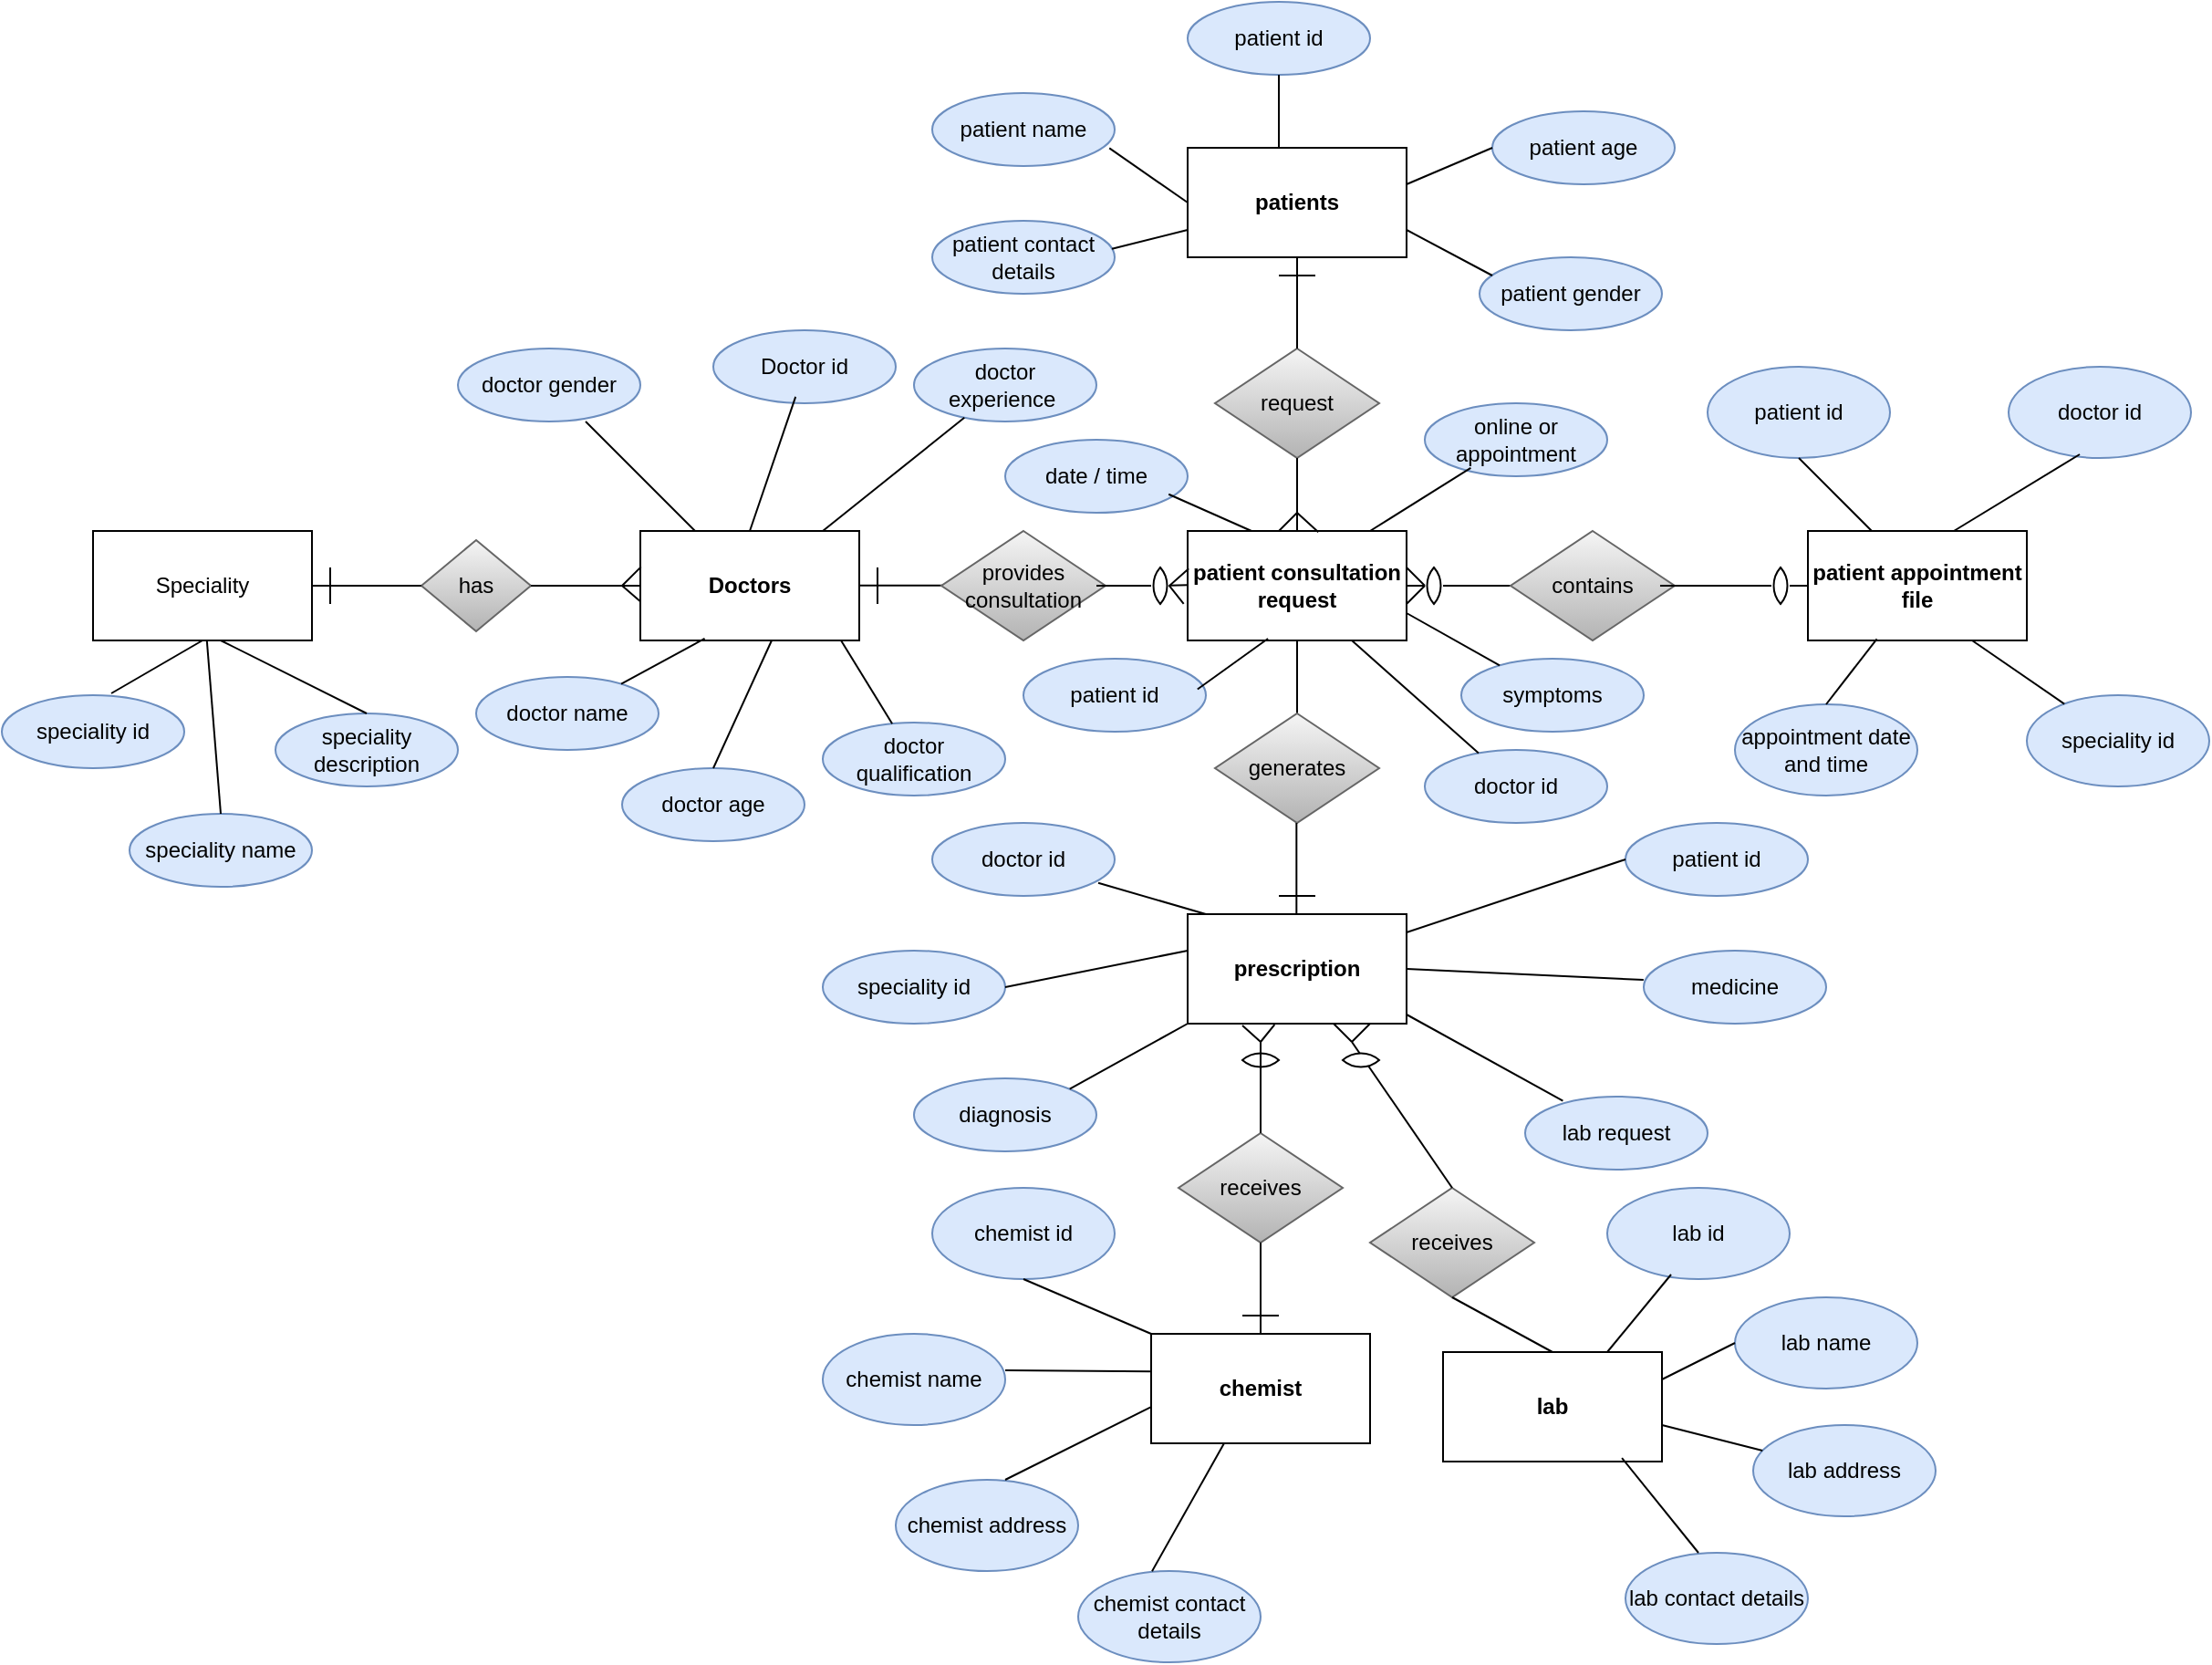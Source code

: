 <mxfile scale="1" border="0" version="24.8.4">
  <diagram name="Página-1" id="uTjMQZGPN1gnAwi3MnC8">
    <mxGraphModel dx="1434" dy="1949" grid="1" gridSize="10" guides="1" tooltips="1" connect="1" arrows="1" fold="1" page="1" pageScale="1" pageWidth="827" pageHeight="1169" math="0" shadow="0">
      <root>
        <mxCell id="0" />
        <mxCell id="1" parent="0" />
        <mxCell id="P0tgYpSTnA-qLYTUfCQu-1" value="Speciality" style="rounded=0;whiteSpace=wrap;html=1;" parent="1" vertex="1">
          <mxGeometry x="60" y="210" width="120" height="60" as="geometry" />
        </mxCell>
        <mxCell id="P0tgYpSTnA-qLYTUfCQu-3" value="speciality id" style="ellipse;whiteSpace=wrap;html=1;align=center;fillColor=#dae8fc;strokeColor=#6c8ebf;" parent="1" vertex="1">
          <mxGeometry x="10" y="300" width="100" height="40" as="geometry" />
        </mxCell>
        <mxCell id="P0tgYpSTnA-qLYTUfCQu-4" value="speciality description" style="ellipse;whiteSpace=wrap;html=1;align=center;fillColor=#dae8fc;strokeColor=#6c8ebf;" parent="1" vertex="1">
          <mxGeometry x="160" y="310" width="100" height="40" as="geometry" />
        </mxCell>
        <mxCell id="P0tgYpSTnA-qLYTUfCQu-5" value="" style="endArrow=none;html=1;rounded=0;entryX=0.5;entryY=0;entryDx=0;entryDy=0;" parent="1" target="P0tgYpSTnA-qLYTUfCQu-4" edge="1">
          <mxGeometry relative="1" as="geometry">
            <mxPoint x="130" y="270" as="sourcePoint" />
            <mxPoint x="290" y="270" as="targetPoint" />
          </mxGeometry>
        </mxCell>
        <mxCell id="P0tgYpSTnA-qLYTUfCQu-6" value="" style="endArrow=none;html=1;rounded=0;entryX=0.5;entryY=1;entryDx=0;entryDy=0;" parent="1" target="P0tgYpSTnA-qLYTUfCQu-1" edge="1">
          <mxGeometry relative="1" as="geometry">
            <mxPoint x="70" y="299" as="sourcePoint" />
            <mxPoint x="230" y="299" as="targetPoint" />
          </mxGeometry>
        </mxCell>
        <mxCell id="P0tgYpSTnA-qLYTUfCQu-7" value="has" style="shape=rhombus;html=1;dashed=0;whiteSpace=wrap;perimeter=rhombusPerimeter;fillColor=#f5f5f5;strokeColor=#666666;gradientColor=#b3b3b3;" parent="1" vertex="1">
          <mxGeometry x="240" y="215" width="60" height="50" as="geometry" />
        </mxCell>
        <mxCell id="P0tgYpSTnA-qLYTUfCQu-9" value="" style="endArrow=none;html=1;rounded=0;" parent="1" target="P0tgYpSTnA-qLYTUfCQu-7" edge="1">
          <mxGeometry width="50" height="50" relative="1" as="geometry">
            <mxPoint x="180" y="240" as="sourcePoint" />
            <mxPoint x="230" y="190" as="targetPoint" />
          </mxGeometry>
        </mxCell>
        <mxCell id="P0tgYpSTnA-qLYTUfCQu-10" value="" style="endArrow=none;html=1;rounded=0;" parent="1" edge="1">
          <mxGeometry width="50" height="50" relative="1" as="geometry">
            <mxPoint x="190" y="250" as="sourcePoint" />
            <mxPoint x="190" y="230" as="targetPoint" />
            <Array as="points">
              <mxPoint x="190" y="240" />
            </Array>
          </mxGeometry>
        </mxCell>
        <mxCell id="P0tgYpSTnA-qLYTUfCQu-11" value="&lt;font style=&quot;vertical-align: inherit;&quot;&gt;&lt;font style=&quot;vertical-align: inherit;&quot;&gt;&lt;font style=&quot;vertical-align: inherit;&quot;&gt;&lt;font style=&quot;vertical-align: inherit;&quot;&gt;&lt;b&gt;Doctors&lt;/b&gt;&lt;/font&gt;&lt;/font&gt;&lt;/font&gt;&lt;/font&gt;" style="rounded=0;whiteSpace=wrap;html=1;" parent="1" vertex="1">
          <mxGeometry x="360" y="210" width="120" height="60" as="geometry" />
        </mxCell>
        <mxCell id="P0tgYpSTnA-qLYTUfCQu-12" value="" style="endArrow=none;html=1;rounded=0;" parent="1" edge="1">
          <mxGeometry width="50" height="50" relative="1" as="geometry">
            <mxPoint x="300" y="240" as="sourcePoint" />
            <mxPoint x="360" y="240" as="targetPoint" />
          </mxGeometry>
        </mxCell>
        <mxCell id="P0tgYpSTnA-qLYTUfCQu-13" value="" style="endArrow=none;html=1;rounded=0;entryX=0.003;entryY=0.328;entryDx=0;entryDy=0;entryPerimeter=0;exitX=0;exitY=0.644;exitDx=0;exitDy=0;exitPerimeter=0;" parent="1" source="P0tgYpSTnA-qLYTUfCQu-11" target="P0tgYpSTnA-qLYTUfCQu-11" edge="1">
          <mxGeometry width="50" height="50" relative="1" as="geometry">
            <mxPoint x="357" y="250" as="sourcePoint" />
            <mxPoint x="200" y="240" as="targetPoint" />
            <Array as="points">
              <mxPoint x="350" y="240" />
            </Array>
          </mxGeometry>
        </mxCell>
        <mxCell id="P0tgYpSTnA-qLYTUfCQu-14" value="&lt;font style=&quot;vertical-align: inherit;&quot;&gt;&lt;font style=&quot;vertical-align: inherit;&quot;&gt;&lt;font style=&quot;vertical-align: inherit;&quot;&gt;&lt;font style=&quot;vertical-align: inherit;&quot;&gt;doctor name&lt;/font&gt;&lt;/font&gt;&lt;/font&gt;&lt;/font&gt;" style="ellipse;whiteSpace=wrap;html=1;align=center;fillColor=#dae8fc;strokeColor=#6c8ebf;" parent="1" vertex="1">
          <mxGeometry x="270" y="290" width="100" height="40" as="geometry" />
        </mxCell>
        <mxCell id="P0tgYpSTnA-qLYTUfCQu-15" value="&lt;font style=&quot;vertical-align: inherit;&quot;&gt;&lt;font style=&quot;vertical-align: inherit;&quot;&gt;&lt;font style=&quot;vertical-align: inherit;&quot;&gt;&lt;font style=&quot;vertical-align: inherit;&quot;&gt;doctor age&lt;/font&gt;&lt;/font&gt;&lt;/font&gt;&lt;/font&gt;" style="ellipse;whiteSpace=wrap;html=1;align=center;fillColor=#dae8fc;strokeColor=#6c8ebf;" parent="1" vertex="1">
          <mxGeometry x="350" y="340" width="100" height="40" as="geometry" />
        </mxCell>
        <mxCell id="P0tgYpSTnA-qLYTUfCQu-16" value="&lt;font style=&quot;vertical-align: inherit;&quot;&gt;&lt;font style=&quot;vertical-align: inherit;&quot;&gt;&lt;font style=&quot;vertical-align: inherit;&quot;&gt;&lt;font style=&quot;vertical-align: inherit;&quot;&gt;doctor qualification&lt;/font&gt;&lt;/font&gt;&lt;/font&gt;&lt;/font&gt;" style="ellipse;whiteSpace=wrap;html=1;align=center;fillColor=#dae8fc;strokeColor=#6c8ebf;" parent="1" vertex="1">
          <mxGeometry x="460" y="315" width="100" height="40" as="geometry" />
        </mxCell>
        <mxCell id="P0tgYpSTnA-qLYTUfCQu-17" value="" style="endArrow=none;html=1;rounded=0;" parent="1" edge="1">
          <mxGeometry width="50" height="50" relative="1" as="geometry">
            <mxPoint x="480" y="239.83" as="sourcePoint" />
            <mxPoint x="540" y="239.83" as="targetPoint" />
          </mxGeometry>
        </mxCell>
        <mxCell id="P0tgYpSTnA-qLYTUfCQu-19" value="" style="endArrow=none;html=1;rounded=0;" parent="1" edge="1">
          <mxGeometry width="50" height="50" relative="1" as="geometry">
            <mxPoint x="490" y="250" as="sourcePoint" />
            <mxPoint x="490" y="230" as="targetPoint" />
            <Array as="points">
              <mxPoint x="490" y="240" />
            </Array>
          </mxGeometry>
        </mxCell>
        <mxCell id="P0tgYpSTnA-qLYTUfCQu-20" value="provides consultation" style="shape=rhombus;html=1;dashed=0;whiteSpace=wrap;perimeter=rhombusPerimeter;fillColor=#f5f5f5;strokeColor=#666666;gradientColor=#b3b3b3;" parent="1" vertex="1">
          <mxGeometry x="525" y="210" width="90" height="60" as="geometry" />
        </mxCell>
        <mxCell id="P0tgYpSTnA-qLYTUfCQu-21" value="" style="endArrow=none;html=1;rounded=0;entryX=0.294;entryY=0.983;entryDx=0;entryDy=0;entryPerimeter=0;" parent="1" source="P0tgYpSTnA-qLYTUfCQu-14" target="P0tgYpSTnA-qLYTUfCQu-11" edge="1">
          <mxGeometry width="50" height="50" relative="1" as="geometry">
            <mxPoint x="364" y="300" as="sourcePoint" />
            <mxPoint x="414" y="250" as="targetPoint" />
          </mxGeometry>
        </mxCell>
        <mxCell id="P0tgYpSTnA-qLYTUfCQu-22" value="" style="endArrow=none;html=1;rounded=0;entryX=0.294;entryY=0.983;entryDx=0;entryDy=0;entryPerimeter=0;" parent="1" edge="1">
          <mxGeometry width="50" height="50" relative="1" as="geometry">
            <mxPoint x="400" y="340" as="sourcePoint" />
            <mxPoint x="432" y="270" as="targetPoint" />
          </mxGeometry>
        </mxCell>
        <mxCell id="P0tgYpSTnA-qLYTUfCQu-23" value="" style="endArrow=none;html=1;rounded=0;entryX=0.294;entryY=0.983;entryDx=0;entryDy=0;entryPerimeter=0;" parent="1" source="P0tgYpSTnA-qLYTUfCQu-16" edge="1">
          <mxGeometry width="50" height="50" relative="1" as="geometry">
            <mxPoint x="470" y="298" as="sourcePoint" />
            <mxPoint x="470" y="270" as="targetPoint" />
          </mxGeometry>
        </mxCell>
        <mxCell id="P0tgYpSTnA-qLYTUfCQu-24" value="&lt;font style=&quot;vertical-align: inherit;&quot;&gt;&lt;font style=&quot;vertical-align: inherit;&quot;&gt;&lt;font style=&quot;vertical-align: inherit;&quot;&gt;&lt;font style=&quot;vertical-align: inherit;&quot;&gt;doctor gender&lt;/font&gt;&lt;/font&gt;&lt;/font&gt;&lt;/font&gt;" style="ellipse;whiteSpace=wrap;html=1;align=center;fillColor=#dae8fc;strokeColor=#6c8ebf;" parent="1" vertex="1">
          <mxGeometry x="260" y="110" width="100" height="40" as="geometry" />
        </mxCell>
        <mxCell id="P0tgYpSTnA-qLYTUfCQu-25" value="&lt;font style=&quot;vertical-align: inherit;&quot;&gt;&lt;font style=&quot;vertical-align: inherit;&quot;&gt;&lt;font style=&quot;vertical-align: inherit;&quot;&gt;&lt;font style=&quot;vertical-align: inherit;&quot;&gt;Doctor id&lt;/font&gt;&lt;/font&gt;&lt;/font&gt;&lt;/font&gt;" style="ellipse;whiteSpace=wrap;html=1;align=center;fillColor=#dae8fc;strokeColor=#6c8ebf;" parent="1" vertex="1">
          <mxGeometry x="400" y="100" width="100" height="40" as="geometry" />
        </mxCell>
        <mxCell id="P0tgYpSTnA-qLYTUfCQu-26" value="&lt;font style=&quot;vertical-align: inherit;&quot;&gt;&lt;font style=&quot;vertical-align: inherit;&quot;&gt;&lt;font style=&quot;vertical-align: inherit;&quot;&gt;&lt;font style=&quot;vertical-align: inherit;&quot;&gt;doctor experience&amp;nbsp;&lt;/font&gt;&lt;/font&gt;&lt;/font&gt;&lt;/font&gt;" style="ellipse;whiteSpace=wrap;html=1;align=center;fillColor=#dae8fc;strokeColor=#6c8ebf;" parent="1" vertex="1">
          <mxGeometry x="510" y="110" width="100" height="40" as="geometry" />
        </mxCell>
        <mxCell id="P0tgYpSTnA-qLYTUfCQu-27" value="" style="endArrow=none;html=1;rounded=0;entryX=0.7;entryY=1;entryDx=0;entryDy=0;entryPerimeter=0;" parent="1" target="P0tgYpSTnA-qLYTUfCQu-24" edge="1">
          <mxGeometry width="50" height="50" relative="1" as="geometry">
            <mxPoint x="390" y="210" as="sourcePoint" />
            <mxPoint x="440" y="160" as="targetPoint" />
          </mxGeometry>
        </mxCell>
        <mxCell id="P0tgYpSTnA-qLYTUfCQu-28" value="" style="endArrow=none;html=1;rounded=0;exitX=0.5;exitY=0;exitDx=0;exitDy=0;entryX=0.451;entryY=0.911;entryDx=0;entryDy=0;entryPerimeter=0;" parent="1" source="P0tgYpSTnA-qLYTUfCQu-11" target="P0tgYpSTnA-qLYTUfCQu-25" edge="1">
          <mxGeometry width="50" height="50" relative="1" as="geometry">
            <mxPoint x="390" y="210" as="sourcePoint" />
            <mxPoint x="440" y="160" as="targetPoint" />
          </mxGeometry>
        </mxCell>
        <mxCell id="P0tgYpSTnA-qLYTUfCQu-30" value="" style="endArrow=none;html=1;rounded=0;" parent="1" target="P0tgYpSTnA-qLYTUfCQu-26" edge="1">
          <mxGeometry width="50" height="50" relative="1" as="geometry">
            <mxPoint x="460" y="210" as="sourcePoint" />
            <mxPoint x="510" y="160" as="targetPoint" />
          </mxGeometry>
        </mxCell>
        <mxCell id="P0tgYpSTnA-qLYTUfCQu-31" value="&lt;b&gt;patient consultation request&lt;/b&gt;" style="rounded=0;whiteSpace=wrap;html=1;" parent="1" vertex="1">
          <mxGeometry x="660" y="210" width="120" height="60" as="geometry" />
        </mxCell>
        <mxCell id="P0tgYpSTnA-qLYTUfCQu-32" value="" style="endArrow=none;html=1;rounded=0;" parent="1" source="P0tgYpSTnA-qLYTUfCQu-36" edge="1">
          <mxGeometry width="50" height="50" relative="1" as="geometry">
            <mxPoint x="600" y="239.66" as="sourcePoint" />
            <mxPoint x="660" y="239.66" as="targetPoint" />
          </mxGeometry>
        </mxCell>
        <mxCell id="P0tgYpSTnA-qLYTUfCQu-33" value="" style="endArrow=none;html=1;rounded=0;entryX=0.005;entryY=0.343;entryDx=0;entryDy=0;entryPerimeter=0;exitX=-0.018;exitY=0.665;exitDx=0;exitDy=0;exitPerimeter=0;" parent="1" source="P0tgYpSTnA-qLYTUfCQu-31" target="P0tgYpSTnA-qLYTUfCQu-31" edge="1">
          <mxGeometry width="50" height="50" relative="1" as="geometry">
            <mxPoint x="650" y="250" as="sourcePoint" />
            <mxPoint x="650" y="230" as="targetPoint" />
            <Array as="points">
              <mxPoint x="650" y="240" />
            </Array>
          </mxGeometry>
        </mxCell>
        <mxCell id="P0tgYpSTnA-qLYTUfCQu-37" value="" style="endArrow=none;html=1;rounded=0;" parent="1" target="P0tgYpSTnA-qLYTUfCQu-36" edge="1">
          <mxGeometry width="50" height="50" relative="1" as="geometry">
            <mxPoint x="610" y="240" as="sourcePoint" />
            <mxPoint x="660" y="239.66" as="targetPoint" />
          </mxGeometry>
        </mxCell>
        <mxCell id="P0tgYpSTnA-qLYTUfCQu-36" value="" style="whiteSpace=wrap;html=1;shape=mxgraph.basic.pointed_oval" parent="1" vertex="1">
          <mxGeometry x="640" y="230" width="10" height="20" as="geometry" />
        </mxCell>
        <mxCell id="P0tgYpSTnA-qLYTUfCQu-38" value="&lt;font style=&quot;vertical-align: inherit;&quot;&gt;&lt;font style=&quot;vertical-align: inherit;&quot;&gt;&lt;font style=&quot;vertical-align: inherit;&quot;&gt;&lt;font style=&quot;vertical-align: inherit;&quot;&gt;patient id&lt;/font&gt;&lt;/font&gt;&lt;/font&gt;&lt;/font&gt;" style="ellipse;whiteSpace=wrap;html=1;align=center;fillColor=#dae8fc;strokeColor=#6c8ebf;" parent="1" vertex="1">
          <mxGeometry x="570" y="280" width="100" height="40" as="geometry" />
        </mxCell>
        <mxCell id="P0tgYpSTnA-qLYTUfCQu-39" value="&lt;font style=&quot;vertical-align: inherit;&quot;&gt;&lt;font style=&quot;vertical-align: inherit;&quot;&gt;&lt;font style=&quot;vertical-align: inherit;&quot;&gt;&lt;font style=&quot;vertical-align: inherit;&quot;&gt;doctor id&lt;/font&gt;&lt;/font&gt;&lt;/font&gt;&lt;/font&gt;" style="ellipse;whiteSpace=wrap;html=1;align=center;fillColor=#dae8fc;strokeColor=#6c8ebf;" parent="1" vertex="1">
          <mxGeometry x="790" y="330" width="100" height="40" as="geometry" />
        </mxCell>
        <mxCell id="P0tgYpSTnA-qLYTUfCQu-40" value="&lt;font style=&quot;vertical-align: inherit;&quot;&gt;&lt;font style=&quot;vertical-align: inherit;&quot;&gt;&lt;font style=&quot;vertical-align: inherit;&quot;&gt;&lt;font style=&quot;vertical-align: inherit;&quot;&gt;symptoms&lt;/font&gt;&lt;/font&gt;&lt;/font&gt;&lt;/font&gt;" style="ellipse;whiteSpace=wrap;html=1;align=center;fillColor=#dae8fc;strokeColor=#6c8ebf;" parent="1" vertex="1">
          <mxGeometry x="810" y="280" width="100" height="40" as="geometry" />
        </mxCell>
        <mxCell id="P0tgYpSTnA-qLYTUfCQu-42" value="" style="endArrow=none;html=1;rounded=0;entryX=0.367;entryY=0.983;entryDx=0;entryDy=0;entryPerimeter=0;exitX=0.954;exitY=0.419;exitDx=0;exitDy=0;exitPerimeter=0;" parent="1" source="P0tgYpSTnA-qLYTUfCQu-38" target="P0tgYpSTnA-qLYTUfCQu-31" edge="1">
          <mxGeometry width="50" height="50" relative="1" as="geometry">
            <mxPoint x="680" y="300" as="sourcePoint" />
            <mxPoint x="730" y="250" as="targetPoint" />
          </mxGeometry>
        </mxCell>
        <mxCell id="P0tgYpSTnA-qLYTUfCQu-43" value="" style="endArrow=none;html=1;rounded=0;" parent="1" source="P0tgYpSTnA-qLYTUfCQu-39" edge="1">
          <mxGeometry width="50" height="50" relative="1" as="geometry">
            <mxPoint x="700" y="320" as="sourcePoint" />
            <mxPoint x="750" y="270" as="targetPoint" />
          </mxGeometry>
        </mxCell>
        <mxCell id="P0tgYpSTnA-qLYTUfCQu-45" value="" style="endArrow=none;html=1;rounded=0;exitX=1;exitY=0.75;exitDx=0;exitDy=0;" parent="1" source="P0tgYpSTnA-qLYTUfCQu-31" target="P0tgYpSTnA-qLYTUfCQu-40" edge="1">
          <mxGeometry width="50" height="50" relative="1" as="geometry">
            <mxPoint x="780" y="260" as="sourcePoint" />
            <mxPoint x="830" y="210" as="targetPoint" />
          </mxGeometry>
        </mxCell>
        <mxCell id="P0tgYpSTnA-qLYTUfCQu-46" value="" style="endArrow=none;html=1;rounded=0;" parent="1" source="P0tgYpSTnA-qLYTUfCQu-49" edge="1">
          <mxGeometry width="50" height="50" relative="1" as="geometry">
            <mxPoint x="780" y="240" as="sourcePoint" />
            <mxPoint x="860" y="240" as="targetPoint" />
          </mxGeometry>
        </mxCell>
        <mxCell id="P0tgYpSTnA-qLYTUfCQu-47" value="" style="endArrow=none;html=1;rounded=0;" parent="1" edge="1">
          <mxGeometry width="50" height="50" relative="1" as="geometry">
            <mxPoint x="780" y="250" as="sourcePoint" />
            <mxPoint x="790" y="240" as="targetPoint" />
          </mxGeometry>
        </mxCell>
        <mxCell id="P0tgYpSTnA-qLYTUfCQu-48" value="" style="endArrow=none;html=1;rounded=0;" parent="1" edge="1">
          <mxGeometry width="50" height="50" relative="1" as="geometry">
            <mxPoint x="780" y="230" as="sourcePoint" />
            <mxPoint x="790" y="240" as="targetPoint" />
          </mxGeometry>
        </mxCell>
        <mxCell id="P0tgYpSTnA-qLYTUfCQu-50" value="" style="endArrow=none;html=1;rounded=0;" parent="1" target="P0tgYpSTnA-qLYTUfCQu-49" edge="1">
          <mxGeometry width="50" height="50" relative="1" as="geometry">
            <mxPoint x="780" y="240" as="sourcePoint" />
            <mxPoint x="860" y="240" as="targetPoint" />
          </mxGeometry>
        </mxCell>
        <mxCell id="P0tgYpSTnA-qLYTUfCQu-49" value="" style="whiteSpace=wrap;html=1;shape=mxgraph.basic.pointed_oval" parent="1" vertex="1">
          <mxGeometry x="790" y="230" width="10" height="20" as="geometry" />
        </mxCell>
        <mxCell id="P0tgYpSTnA-qLYTUfCQu-52" value="contains" style="shape=rhombus;html=1;dashed=0;whiteSpace=wrap;perimeter=rhombusPerimeter;fillColor=#f5f5f5;strokeColor=#666666;gradientColor=#b3b3b3;" parent="1" vertex="1">
          <mxGeometry x="837" y="210" width="90" height="60" as="geometry" />
        </mxCell>
        <mxCell id="P0tgYpSTnA-qLYTUfCQu-53" value="date / time" style="ellipse;whiteSpace=wrap;html=1;align=center;fillColor=#dae8fc;strokeColor=#6c8ebf;" parent="1" vertex="1">
          <mxGeometry x="560" y="160" width="100" height="40" as="geometry" />
        </mxCell>
        <mxCell id="P0tgYpSTnA-qLYTUfCQu-54" value="online or appointment" style="ellipse;whiteSpace=wrap;html=1;align=center;fillColor=#dae8fc;strokeColor=#6c8ebf;" parent="1" vertex="1">
          <mxGeometry x="790" y="140" width="100" height="40" as="geometry" />
        </mxCell>
        <mxCell id="P0tgYpSTnA-qLYTUfCQu-55" value="request" style="shape=rhombus;html=1;dashed=0;whiteSpace=wrap;perimeter=rhombusPerimeter;fillColor=#f5f5f5;strokeColor=#666666;gradientColor=#b3b3b3;" parent="1" vertex="1">
          <mxGeometry x="675" y="110" width="90" height="60" as="geometry" />
        </mxCell>
        <mxCell id="P0tgYpSTnA-qLYTUfCQu-56" value="" style="endArrow=none;html=1;rounded=0;" parent="1" target="P0tgYpSTnA-qLYTUfCQu-55" edge="1">
          <mxGeometry width="50" height="50" relative="1" as="geometry">
            <mxPoint x="720" y="210" as="sourcePoint" />
            <mxPoint x="770" y="160" as="targetPoint" />
          </mxGeometry>
        </mxCell>
        <mxCell id="P0tgYpSTnA-qLYTUfCQu-57" value="" style="endArrow=none;html=1;rounded=0;entryX=0.252;entryY=0.885;entryDx=0;entryDy=0;entryPerimeter=0;" parent="1" target="P0tgYpSTnA-qLYTUfCQu-54" edge="1">
          <mxGeometry width="50" height="50" relative="1" as="geometry">
            <mxPoint x="760" y="210" as="sourcePoint" />
            <mxPoint x="810" y="160" as="targetPoint" />
          </mxGeometry>
        </mxCell>
        <mxCell id="P0tgYpSTnA-qLYTUfCQu-58" value="" style="endArrow=none;html=1;rounded=0;entryX=0.896;entryY=0.747;entryDx=0;entryDy=0;entryPerimeter=0;" parent="1" target="P0tgYpSTnA-qLYTUfCQu-53" edge="1">
          <mxGeometry width="50" height="50" relative="1" as="geometry">
            <mxPoint x="695" y="210" as="sourcePoint" />
            <mxPoint x="745" y="160" as="targetPoint" />
          </mxGeometry>
        </mxCell>
        <mxCell id="P0tgYpSTnA-qLYTUfCQu-59" value="" style="endArrow=none;html=1;rounded=0;" parent="1" edge="1">
          <mxGeometry width="50" height="50" relative="1" as="geometry">
            <mxPoint x="720" y="110" as="sourcePoint" />
            <mxPoint x="720" y="60" as="targetPoint" />
          </mxGeometry>
        </mxCell>
        <mxCell id="P0tgYpSTnA-qLYTUfCQu-61" value="" style="endArrow=none;html=1;rounded=0;" parent="1" edge="1">
          <mxGeometry width="50" height="50" relative="1" as="geometry">
            <mxPoint x="710" y="210" as="sourcePoint" />
            <mxPoint x="720" y="200" as="targetPoint" />
          </mxGeometry>
        </mxCell>
        <mxCell id="P0tgYpSTnA-qLYTUfCQu-62" value="" style="endArrow=none;html=1;rounded=0;entryX=0.597;entryY=0.01;entryDx=0;entryDy=0;entryPerimeter=0;" parent="1" target="P0tgYpSTnA-qLYTUfCQu-31" edge="1">
          <mxGeometry width="50" height="50" relative="1" as="geometry">
            <mxPoint x="720" y="200" as="sourcePoint" />
            <mxPoint x="770" y="150" as="targetPoint" />
          </mxGeometry>
        </mxCell>
        <mxCell id="P0tgYpSTnA-qLYTUfCQu-64" value="" style="endArrow=none;html=1;rounded=0;" parent="1" edge="1">
          <mxGeometry width="50" height="50" relative="1" as="geometry">
            <mxPoint x="710" y="70" as="sourcePoint" />
            <mxPoint x="730" y="70" as="targetPoint" />
            <Array as="points">
              <mxPoint x="720" y="70" />
            </Array>
          </mxGeometry>
        </mxCell>
        <mxCell id="P0tgYpSTnA-qLYTUfCQu-65" value="patient name" style="ellipse;whiteSpace=wrap;html=1;align=center;fillColor=#dae8fc;strokeColor=#6c8ebf;" parent="1" vertex="1">
          <mxGeometry x="520" y="-30" width="100" height="40" as="geometry" />
        </mxCell>
        <mxCell id="P0tgYpSTnA-qLYTUfCQu-66" value="patient contact details" style="ellipse;whiteSpace=wrap;html=1;align=center;fillColor=#dae8fc;strokeColor=#6c8ebf;" parent="1" vertex="1">
          <mxGeometry x="520" y="40" width="100" height="40" as="geometry" />
        </mxCell>
        <mxCell id="P0tgYpSTnA-qLYTUfCQu-67" value="patient gender" style="ellipse;whiteSpace=wrap;html=1;align=center;fillColor=#dae8fc;strokeColor=#6c8ebf;" parent="1" vertex="1">
          <mxGeometry x="820" y="60" width="100" height="40" as="geometry" />
        </mxCell>
        <mxCell id="P0tgYpSTnA-qLYTUfCQu-68" value="" style="endArrow=none;html=1;rounded=0;entryX=0;entryY=0.5;entryDx=0;entryDy=0;exitX=0.971;exitY=0.755;exitDx=0;exitDy=0;exitPerimeter=0;" parent="1" source="P0tgYpSTnA-qLYTUfCQu-65" target="P0tgYpSTnA-qLYTUfCQu-63" edge="1">
          <mxGeometry width="50" height="50" relative="1" as="geometry">
            <mxPoint x="620" y="30" as="sourcePoint" />
            <mxPoint x="670" y="-20" as="targetPoint" />
          </mxGeometry>
        </mxCell>
        <mxCell id="P0tgYpSTnA-qLYTUfCQu-69" value="" style="endArrow=none;html=1;rounded=0;exitX=0.985;exitY=0.384;exitDx=0;exitDy=0;exitPerimeter=0;entryX=0;entryY=0.75;entryDx=0;entryDy=0;" parent="1" source="P0tgYpSTnA-qLYTUfCQu-66" target="P0tgYpSTnA-qLYTUfCQu-63" edge="1">
          <mxGeometry width="50" height="50" relative="1" as="geometry">
            <mxPoint x="660" y="80" as="sourcePoint" />
            <mxPoint x="680" y="60" as="targetPoint" />
          </mxGeometry>
        </mxCell>
        <mxCell id="P0tgYpSTnA-qLYTUfCQu-70" value="" style="endArrow=none;html=1;rounded=0;entryX=1;entryY=0.75;entryDx=0;entryDy=0;" parent="1" target="P0tgYpSTnA-qLYTUfCQu-63" edge="1">
          <mxGeometry width="50" height="50" relative="1" as="geometry">
            <mxPoint x="827" y="70" as="sourcePoint" />
            <mxPoint x="877" y="20" as="targetPoint" />
          </mxGeometry>
        </mxCell>
        <mxCell id="P0tgYpSTnA-qLYTUfCQu-71" value="patient age" style="ellipse;whiteSpace=wrap;html=1;align=center;fillColor=#dae8fc;strokeColor=#6c8ebf;" parent="1" vertex="1">
          <mxGeometry x="827" y="-20" width="100" height="40" as="geometry" />
        </mxCell>
        <mxCell id="P0tgYpSTnA-qLYTUfCQu-72" value="patient id" style="ellipse;whiteSpace=wrap;html=1;align=center;fillColor=#dae8fc;strokeColor=#6c8ebf;" parent="1" vertex="1">
          <mxGeometry x="660" y="-80" width="100" height="40" as="geometry" />
        </mxCell>
        <mxCell id="P0tgYpSTnA-qLYTUfCQu-73" value="" style="endArrow=none;html=1;rounded=0;entryX=0;entryY=0.5;entryDx=0;entryDy=0;" parent="1" target="P0tgYpSTnA-qLYTUfCQu-71" edge="1">
          <mxGeometry width="50" height="50" relative="1" as="geometry">
            <mxPoint x="780" y="20" as="sourcePoint" />
            <mxPoint x="830" y="-30" as="targetPoint" />
          </mxGeometry>
        </mxCell>
        <mxCell id="P0tgYpSTnA-qLYTUfCQu-74" value="" style="endArrow=none;html=1;rounded=0;entryX=0.5;entryY=1;entryDx=0;entryDy=0;" parent="1" target="P0tgYpSTnA-qLYTUfCQu-72" edge="1">
          <mxGeometry width="50" height="50" relative="1" as="geometry">
            <mxPoint x="710" as="sourcePoint" />
            <mxPoint x="760" y="-50" as="targetPoint" />
          </mxGeometry>
        </mxCell>
        <mxCell id="P0tgYpSTnA-qLYTUfCQu-75" value="" style="endArrow=none;html=1;rounded=0;" parent="1" source="P0tgYpSTnA-qLYTUfCQu-77" edge="1">
          <mxGeometry width="50" height="50" relative="1" as="geometry">
            <mxPoint x="920" y="240" as="sourcePoint" />
            <mxPoint x="1000" y="240" as="targetPoint" />
          </mxGeometry>
        </mxCell>
        <mxCell id="P0tgYpSTnA-qLYTUfCQu-76" value="&lt;b&gt;patient appointment file&lt;/b&gt;" style="rounded=0;whiteSpace=wrap;html=1;" parent="1" vertex="1">
          <mxGeometry x="1000" y="210" width="120" height="60" as="geometry" />
        </mxCell>
        <mxCell id="P0tgYpSTnA-qLYTUfCQu-78" value="" style="endArrow=none;html=1;rounded=0;exitX=0.911;exitY=0.5;exitDx=0;exitDy=0;exitPerimeter=0;" parent="1" target="P0tgYpSTnA-qLYTUfCQu-77" edge="1" source="P0tgYpSTnA-qLYTUfCQu-52">
          <mxGeometry width="50" height="50" relative="1" as="geometry">
            <mxPoint x="920" y="240" as="sourcePoint" />
            <mxPoint x="1000" y="240" as="targetPoint" />
          </mxGeometry>
        </mxCell>
        <mxCell id="P0tgYpSTnA-qLYTUfCQu-77" value="" style="whiteSpace=wrap;html=1;shape=mxgraph.basic.pointed_oval" parent="1" vertex="1">
          <mxGeometry x="980" y="230" width="10" height="20" as="geometry" />
        </mxCell>
        <mxCell id="P0tgYpSTnA-qLYTUfCQu-79" value="patient id" style="ellipse;whiteSpace=wrap;html=1;align=center;fillColor=#dae8fc;strokeColor=#6c8ebf;" parent="1" vertex="1">
          <mxGeometry x="945" y="120" width="100" height="50" as="geometry" />
        </mxCell>
        <mxCell id="P0tgYpSTnA-qLYTUfCQu-80" value="doctor id" style="ellipse;whiteSpace=wrap;html=1;align=center;fillColor=#dae8fc;strokeColor=#6c8ebf;" parent="1" vertex="1">
          <mxGeometry x="1110" y="120" width="100" height="50" as="geometry" />
        </mxCell>
        <mxCell id="P0tgYpSTnA-qLYTUfCQu-81" value="appointment date and time" style="ellipse;whiteSpace=wrap;html=1;align=center;fillColor=#dae8fc;strokeColor=#6c8ebf;" parent="1" vertex="1">
          <mxGeometry x="960" y="305" width="100" height="50" as="geometry" />
        </mxCell>
        <mxCell id="P0tgYpSTnA-qLYTUfCQu-82" value="speciality id" style="ellipse;whiteSpace=wrap;html=1;align=center;fillColor=#dae8fc;strokeColor=#6c8ebf;" parent="1" vertex="1">
          <mxGeometry x="1120" y="300" width="100" height="50" as="geometry" />
        </mxCell>
        <mxCell id="P0tgYpSTnA-qLYTUfCQu-83" value="" style="endArrow=none;html=1;rounded=0;entryX=0.39;entryY=0.96;entryDx=0;entryDy=0;entryPerimeter=0;" parent="1" target="P0tgYpSTnA-qLYTUfCQu-80" edge="1">
          <mxGeometry width="50" height="50" relative="1" as="geometry">
            <mxPoint x="1080" y="210" as="sourcePoint" />
            <mxPoint x="1130" y="160" as="targetPoint" />
          </mxGeometry>
        </mxCell>
        <mxCell id="P0tgYpSTnA-qLYTUfCQu-84" value="" style="endArrow=none;html=1;rounded=0;entryX=0.5;entryY=1;entryDx=0;entryDy=0;" parent="1" target="P0tgYpSTnA-qLYTUfCQu-79" edge="1">
          <mxGeometry width="50" height="50" relative="1" as="geometry">
            <mxPoint x="1035" y="210" as="sourcePoint" />
            <mxPoint x="1085" y="160" as="targetPoint" />
          </mxGeometry>
        </mxCell>
        <mxCell id="P0tgYpSTnA-qLYTUfCQu-85" value="" style="endArrow=none;html=1;rounded=0;entryX=0.315;entryY=0.986;entryDx=0;entryDy=0;entryPerimeter=0;exitX=0.5;exitY=0;exitDx=0;exitDy=0;" parent="1" target="P0tgYpSTnA-qLYTUfCQu-76" edge="1" source="P0tgYpSTnA-qLYTUfCQu-81">
          <mxGeometry width="50" height="50" relative="1" as="geometry">
            <mxPoint x="1000" y="300" as="sourcePoint" />
            <mxPoint x="1050" y="250" as="targetPoint" />
          </mxGeometry>
        </mxCell>
        <mxCell id="P0tgYpSTnA-qLYTUfCQu-86" value="" style="endArrow=none;html=1;rounded=0;" parent="1" target="P0tgYpSTnA-qLYTUfCQu-82" edge="1">
          <mxGeometry width="50" height="50" relative="1" as="geometry">
            <mxPoint x="1090" y="270" as="sourcePoint" />
            <mxPoint x="1140" y="220" as="targetPoint" />
          </mxGeometry>
        </mxCell>
        <mxCell id="P0tgYpSTnA-qLYTUfCQu-87" value="" style="endArrow=none;html=1;rounded=0;entryX=0.5;entryY=1;entryDx=0;entryDy=0;" parent="1" target="P0tgYpSTnA-qLYTUfCQu-31" edge="1">
          <mxGeometry width="50" height="50" relative="1" as="geometry">
            <mxPoint x="720" y="320" as="sourcePoint" />
            <mxPoint x="725" y="275" as="targetPoint" />
          </mxGeometry>
        </mxCell>
        <mxCell id="P0tgYpSTnA-qLYTUfCQu-88" value="generates" style="shape=rhombus;html=1;dashed=0;whiteSpace=wrap;perimeter=rhombusPerimeter;fillColor=#f5f5f5;strokeColor=#666666;gradientColor=#b3b3b3;" parent="1" vertex="1">
          <mxGeometry x="675" y="310" width="90" height="60" as="geometry" />
        </mxCell>
        <mxCell id="P0tgYpSTnA-qLYTUfCQu-89" value="" style="endArrow=none;html=1;rounded=0;entryX=0.5;entryY=1;entryDx=0;entryDy=0;" parent="1" edge="1">
          <mxGeometry width="50" height="50" relative="1" as="geometry">
            <mxPoint x="719.66" y="420" as="sourcePoint" />
            <mxPoint x="719.66" y="370" as="targetPoint" />
          </mxGeometry>
        </mxCell>
        <mxCell id="P0tgYpSTnA-qLYTUfCQu-90" value="" style="endArrow=none;html=1;rounded=0;" parent="1" edge="1">
          <mxGeometry width="50" height="50" relative="1" as="geometry">
            <mxPoint x="710" y="410" as="sourcePoint" />
            <mxPoint x="730" y="410" as="targetPoint" />
            <Array as="points">
              <mxPoint x="720" y="410" />
            </Array>
          </mxGeometry>
        </mxCell>
        <mxCell id="P0tgYpSTnA-qLYTUfCQu-91" value="&lt;b&gt;prescription&lt;/b&gt;" style="rounded=0;whiteSpace=wrap;html=1;" parent="1" vertex="1">
          <mxGeometry x="660" y="420" width="120" height="60" as="geometry" />
        </mxCell>
        <mxCell id="P0tgYpSTnA-qLYTUfCQu-92" value="&lt;font style=&quot;vertical-align: inherit;&quot;&gt;&lt;font style=&quot;vertical-align: inherit;&quot;&gt;&lt;font style=&quot;vertical-align: inherit;&quot;&gt;&lt;font style=&quot;vertical-align: inherit;&quot;&gt;patient id&lt;/font&gt;&lt;/font&gt;&lt;/font&gt;&lt;/font&gt;" style="ellipse;whiteSpace=wrap;html=1;align=center;fillColor=#dae8fc;strokeColor=#6c8ebf;" parent="1" vertex="1">
          <mxGeometry x="900" y="370" width="100" height="40" as="geometry" />
        </mxCell>
        <mxCell id="P0tgYpSTnA-qLYTUfCQu-93" value="&lt;font style=&quot;vertical-align: inherit;&quot;&gt;&lt;font style=&quot;vertical-align: inherit;&quot;&gt;&lt;font style=&quot;vertical-align: inherit;&quot;&gt;&lt;font style=&quot;vertical-align: inherit;&quot;&gt;medicine&lt;/font&gt;&lt;/font&gt;&lt;/font&gt;&lt;/font&gt;" style="ellipse;whiteSpace=wrap;html=1;align=center;fillColor=#dae8fc;strokeColor=#6c8ebf;" parent="1" vertex="1">
          <mxGeometry x="910" y="440" width="100" height="40" as="geometry" />
        </mxCell>
        <mxCell id="P0tgYpSTnA-qLYTUfCQu-94" value="lab request" style="ellipse;whiteSpace=wrap;html=1;align=center;fillColor=#dae8fc;strokeColor=#6c8ebf;" parent="1" vertex="1">
          <mxGeometry x="845" y="520" width="100" height="40" as="geometry" />
        </mxCell>
        <mxCell id="P0tgYpSTnA-qLYTUfCQu-95" value="&lt;font style=&quot;vertical-align: inherit;&quot;&gt;&lt;font style=&quot;vertical-align: inherit;&quot;&gt;&lt;font style=&quot;vertical-align: inherit;&quot;&gt;&lt;font style=&quot;vertical-align: inherit;&quot;&gt;doctor id&lt;/font&gt;&lt;/font&gt;&lt;/font&gt;&lt;/font&gt;" style="ellipse;whiteSpace=wrap;html=1;align=center;fillColor=#dae8fc;strokeColor=#6c8ebf;" parent="1" vertex="1">
          <mxGeometry x="520" y="370" width="100" height="40" as="geometry" />
        </mxCell>
        <mxCell id="P0tgYpSTnA-qLYTUfCQu-96" value="speciality id" style="ellipse;whiteSpace=wrap;html=1;align=center;fillColor=#dae8fc;strokeColor=#6c8ebf;" parent="1" vertex="1">
          <mxGeometry x="460" y="440" width="100" height="40" as="geometry" />
        </mxCell>
        <mxCell id="P0tgYpSTnA-qLYTUfCQu-97" value="diagnosis" style="ellipse;whiteSpace=wrap;html=1;align=center;fillColor=#dae8fc;strokeColor=#6c8ebf;" parent="1" vertex="1">
          <mxGeometry x="510" y="510" width="100" height="40" as="geometry" />
        </mxCell>
        <mxCell id="P0tgYpSTnA-qLYTUfCQu-98" value="" style="endArrow=none;html=1;rounded=0;entryX=0.91;entryY=0.821;entryDx=0;entryDy=0;entryPerimeter=0;" parent="1" target="P0tgYpSTnA-qLYTUfCQu-95" edge="1">
          <mxGeometry width="50" height="50" relative="1" as="geometry">
            <mxPoint x="670" y="420" as="sourcePoint" />
            <mxPoint x="720" y="370" as="targetPoint" />
          </mxGeometry>
        </mxCell>
        <mxCell id="P0tgYpSTnA-qLYTUfCQu-99" value="" style="endArrow=none;html=1;rounded=0;entryX=0;entryY=0.333;entryDx=0;entryDy=0;entryPerimeter=0;exitX=1;exitY=0.5;exitDx=0;exitDy=0;" parent="1" target="P0tgYpSTnA-qLYTUfCQu-91" edge="1" source="P0tgYpSTnA-qLYTUfCQu-96">
          <mxGeometry width="50" height="50" relative="1" as="geometry">
            <mxPoint x="610" y="440" as="sourcePoint" />
            <mxPoint x="660" y="390" as="targetPoint" />
          </mxGeometry>
        </mxCell>
        <mxCell id="P0tgYpSTnA-qLYTUfCQu-101" value="" style="endArrow=none;html=1;rounded=0;entryX=0;entryY=0.5;entryDx=0;entryDy=0;" parent="1" edge="1" target="P0tgYpSTnA-qLYTUfCQu-92">
          <mxGeometry width="50" height="50" relative="1" as="geometry">
            <mxPoint x="780" y="430" as="sourcePoint" />
            <mxPoint x="800" y="410" as="targetPoint" />
          </mxGeometry>
        </mxCell>
        <mxCell id="P0tgYpSTnA-qLYTUfCQu-102" value="" style="endArrow=none;html=1;rounded=0;entryX=-0.001;entryY=0.4;entryDx=0;entryDy=0;entryPerimeter=0;exitX=1;exitY=0.5;exitDx=0;exitDy=0;" parent="1" source="P0tgYpSTnA-qLYTUfCQu-91" target="P0tgYpSTnA-qLYTUfCQu-93" edge="1">
          <mxGeometry width="50" height="50" relative="1" as="geometry">
            <mxPoint x="790" y="440" as="sourcePoint" />
            <mxPoint x="800" y="450" as="targetPoint" />
          </mxGeometry>
        </mxCell>
        <mxCell id="P0tgYpSTnA-qLYTUfCQu-103" value="" style="endArrow=none;html=1;rounded=0;entryX=0.207;entryY=0.057;entryDx=0;entryDy=0;entryPerimeter=0;" parent="1" target="P0tgYpSTnA-qLYTUfCQu-94" edge="1">
          <mxGeometry width="50" height="50" relative="1" as="geometry">
            <mxPoint x="780" y="475" as="sourcePoint" />
            <mxPoint x="830" y="425" as="targetPoint" />
          </mxGeometry>
        </mxCell>
        <mxCell id="P0tgYpSTnA-qLYTUfCQu-104" value="" style="endArrow=none;html=1;rounded=0;" parent="1" edge="1">
          <mxGeometry width="50" height="50" relative="1" as="geometry">
            <mxPoint x="690" y="481" as="sourcePoint" />
            <mxPoint x="700" y="490" as="targetPoint" />
          </mxGeometry>
        </mxCell>
        <mxCell id="P0tgYpSTnA-qLYTUfCQu-105" value="" style="endArrow=none;html=1;rounded=0;entryX=0.397;entryY=1.01;entryDx=0;entryDy=0;entryPerimeter=0;" parent="1" target="P0tgYpSTnA-qLYTUfCQu-91" edge="1">
          <mxGeometry width="50" height="50" relative="1" as="geometry">
            <mxPoint x="700" y="490" as="sourcePoint" />
            <mxPoint x="700" y="480" as="targetPoint" />
          </mxGeometry>
        </mxCell>
        <mxCell id="P0tgYpSTnA-qLYTUfCQu-107" value="" style="whiteSpace=wrap;html=1;shape=mxgraph.basic.pointed_oval;rotation=-90;" parent="1" vertex="1">
          <mxGeometry x="695" y="490" width="10" height="20" as="geometry" />
        </mxCell>
        <mxCell id="P0tgYpSTnA-qLYTUfCQu-109" value="" style="endArrow=none;html=1;rounded=0;" parent="1" edge="1">
          <mxGeometry width="50" height="50" relative="1" as="geometry">
            <mxPoint x="700" y="490" as="sourcePoint" />
            <mxPoint x="700" y="490" as="targetPoint" />
            <Array as="points">
              <mxPoint x="700" y="500" />
            </Array>
          </mxGeometry>
        </mxCell>
        <mxCell id="P0tgYpSTnA-qLYTUfCQu-110" value="receives" style="shape=rhombus;html=1;dashed=0;whiteSpace=wrap;perimeter=rhombusPerimeter;fillColor=#f5f5f5;strokeColor=#666666;gradientColor=#b3b3b3;" parent="1" vertex="1">
          <mxGeometry x="655" y="540" width="90" height="60" as="geometry" />
        </mxCell>
        <mxCell id="P0tgYpSTnA-qLYTUfCQu-111" value="" style="endArrow=none;html=1;rounded=0;" parent="1" source="P0tgYpSTnA-qLYTUfCQu-110" edge="1">
          <mxGeometry width="50" height="50" relative="1" as="geometry">
            <mxPoint x="650" y="550" as="sourcePoint" />
            <mxPoint x="700" y="500" as="targetPoint" />
          </mxGeometry>
        </mxCell>
        <mxCell id="P0tgYpSTnA-qLYTUfCQu-112" value="" style="endArrow=none;html=1;rounded=0;" parent="1" edge="1">
          <mxGeometry width="50" height="50" relative="1" as="geometry">
            <mxPoint x="700" y="650" as="sourcePoint" />
            <mxPoint x="700" y="600" as="targetPoint" />
          </mxGeometry>
        </mxCell>
        <mxCell id="P0tgYpSTnA-qLYTUfCQu-113" value="" style="endArrow=none;html=1;rounded=0;" parent="1" edge="1">
          <mxGeometry width="50" height="50" relative="1" as="geometry">
            <mxPoint x="690" y="640" as="sourcePoint" />
            <mxPoint x="710" y="640" as="targetPoint" />
            <Array as="points">
              <mxPoint x="700" y="640" />
            </Array>
          </mxGeometry>
        </mxCell>
        <mxCell id="P0tgYpSTnA-qLYTUfCQu-114" value="&lt;b&gt;chemist&lt;/b&gt;" style="rounded=0;whiteSpace=wrap;html=1;" parent="1" vertex="1">
          <mxGeometry x="640" y="650" width="120" height="60" as="geometry" />
        </mxCell>
        <mxCell id="P0tgYpSTnA-qLYTUfCQu-115" value="chemist id" style="ellipse;whiteSpace=wrap;html=1;align=center;fillColor=#dae8fc;strokeColor=#6c8ebf;" parent="1" vertex="1">
          <mxGeometry x="520" y="570" width="100" height="50" as="geometry" />
        </mxCell>
        <mxCell id="P0tgYpSTnA-qLYTUfCQu-116" value="chemist name" style="ellipse;whiteSpace=wrap;html=1;align=center;fillColor=#dae8fc;strokeColor=#6c8ebf;" parent="1" vertex="1">
          <mxGeometry x="460" y="650" width="100" height="50" as="geometry" />
        </mxCell>
        <mxCell id="P0tgYpSTnA-qLYTUfCQu-117" value="chemist address" style="ellipse;whiteSpace=wrap;html=1;align=center;fillColor=#dae8fc;strokeColor=#6c8ebf;" parent="1" vertex="1">
          <mxGeometry x="500" y="730" width="100" height="50" as="geometry" />
        </mxCell>
        <mxCell id="P0tgYpSTnA-qLYTUfCQu-118" value="chemist contact details" style="ellipse;whiteSpace=wrap;html=1;align=center;fillColor=#dae8fc;strokeColor=#6c8ebf;" parent="1" vertex="1">
          <mxGeometry x="600" y="780" width="100" height="50" as="geometry" />
        </mxCell>
        <mxCell id="P0tgYpSTnA-qLYTUfCQu-119" value="" style="endArrow=none;html=1;rounded=0;entryX=0.5;entryY=1;entryDx=0;entryDy=0;exitX=0;exitY=0;exitDx=0;exitDy=0;" parent="1" source="P0tgYpSTnA-qLYTUfCQu-114" target="P0tgYpSTnA-qLYTUfCQu-115" edge="1">
          <mxGeometry width="50" height="50" relative="1" as="geometry">
            <mxPoint x="600" y="660" as="sourcePoint" />
            <mxPoint x="650" y="610" as="targetPoint" />
          </mxGeometry>
        </mxCell>
        <mxCell id="P0tgYpSTnA-qLYTUfCQu-120" value="" style="endArrow=none;html=1;rounded=0;entryX=0.5;entryY=1;entryDx=0;entryDy=0;exitX=0;exitY=0.343;exitDx=0;exitDy=0;exitPerimeter=0;" parent="1" source="P0tgYpSTnA-qLYTUfCQu-114" edge="1">
          <mxGeometry width="50" height="50" relative="1" as="geometry">
            <mxPoint x="627" y="700" as="sourcePoint" />
            <mxPoint x="560" y="670" as="targetPoint" />
          </mxGeometry>
        </mxCell>
        <mxCell id="P0tgYpSTnA-qLYTUfCQu-121" value="" style="endArrow=none;html=1;rounded=0;entryX=0.5;entryY=1;entryDx=0;entryDy=0;exitX=0;exitY=0.667;exitDx=0;exitDy=0;exitPerimeter=0;" parent="1" source="P0tgYpSTnA-qLYTUfCQu-114" edge="1">
          <mxGeometry width="50" height="50" relative="1" as="geometry">
            <mxPoint x="640" y="731" as="sourcePoint" />
            <mxPoint x="560" y="730" as="targetPoint" />
          </mxGeometry>
        </mxCell>
        <mxCell id="P0tgYpSTnA-qLYTUfCQu-122" value="" style="endArrow=none;html=1;rounded=0;exitX=0.405;exitY=0.002;exitDx=0;exitDy=0;exitPerimeter=0;" parent="1" source="P0tgYpSTnA-qLYTUfCQu-118" edge="1">
          <mxGeometry width="50" height="50" relative="1" as="geometry">
            <mxPoint x="630" y="760" as="sourcePoint" />
            <mxPoint x="680" y="710" as="targetPoint" />
          </mxGeometry>
        </mxCell>
        <mxCell id="P0tgYpSTnA-qLYTUfCQu-123" value="" style="endArrow=none;html=1;rounded=0;" parent="1" edge="1">
          <mxGeometry width="50" height="50" relative="1" as="geometry">
            <mxPoint x="750" y="490" as="sourcePoint" />
            <mxPoint x="760" y="480" as="targetPoint" />
          </mxGeometry>
        </mxCell>
        <mxCell id="P0tgYpSTnA-qLYTUfCQu-125" value="" style="endArrow=none;html=1;rounded=0;" parent="1" edge="1">
          <mxGeometry width="50" height="50" relative="1" as="geometry">
            <mxPoint x="740" y="480" as="sourcePoint" />
            <mxPoint x="750" y="490" as="targetPoint" />
          </mxGeometry>
        </mxCell>
        <mxCell id="P0tgYpSTnA-qLYTUfCQu-127" value="receives" style="shape=rhombus;html=1;dashed=0;whiteSpace=wrap;perimeter=rhombusPerimeter;fillColor=#f5f5f5;strokeColor=#666666;gradientColor=#b3b3b3;" parent="1" vertex="1">
          <mxGeometry x="760" y="570" width="90" height="60" as="geometry" />
        </mxCell>
        <mxCell id="P0tgYpSTnA-qLYTUfCQu-129" value="" style="endArrow=none;html=1;rounded=0;exitX=0.5;exitY=0;exitDx=0;exitDy=0;" parent="1" source="P0tgYpSTnA-qLYTUfCQu-127" edge="1">
          <mxGeometry width="50" height="50" relative="1" as="geometry">
            <mxPoint x="770" y="540" as="sourcePoint" />
            <mxPoint x="750" y="490" as="targetPoint" />
          </mxGeometry>
        </mxCell>
        <mxCell id="P0tgYpSTnA-qLYTUfCQu-128" value="" style="whiteSpace=wrap;html=1;shape=mxgraph.basic.pointed_oval;rotation=-90;" parent="1" vertex="1">
          <mxGeometry x="750" y="490" width="10" height="20" as="geometry" />
        </mxCell>
        <mxCell id="P0tgYpSTnA-qLYTUfCQu-130" value="" style="endArrow=none;html=1;rounded=0;exitX=0.5;exitY=0;exitDx=0;exitDy=0;entryX=0.5;entryY=1;entryDx=0;entryDy=0;" parent="1" source="P0tgYpSTnA-qLYTUfCQu-131" target="P0tgYpSTnA-qLYTUfCQu-127" edge="1">
          <mxGeometry width="50" height="50" relative="1" as="geometry">
            <mxPoint x="799.76" y="650" as="sourcePoint" />
            <mxPoint x="799.76" y="600" as="targetPoint" />
          </mxGeometry>
        </mxCell>
        <mxCell id="P0tgYpSTnA-qLYTUfCQu-131" value="&lt;b&gt;lab&lt;/b&gt;" style="rounded=0;whiteSpace=wrap;html=1;" parent="1" vertex="1">
          <mxGeometry x="800" y="660" width="120" height="60" as="geometry" />
        </mxCell>
        <mxCell id="P0tgYpSTnA-qLYTUfCQu-132" value="lab id" style="ellipse;whiteSpace=wrap;html=1;align=center;fillColor=#dae8fc;strokeColor=#6c8ebf;" parent="1" vertex="1">
          <mxGeometry x="890" y="570" width="100" height="50" as="geometry" />
        </mxCell>
        <mxCell id="P0tgYpSTnA-qLYTUfCQu-133" value="lab name" style="ellipse;whiteSpace=wrap;html=1;align=center;fillColor=#dae8fc;strokeColor=#6c8ebf;" parent="1" vertex="1">
          <mxGeometry x="960" y="630" width="100" height="50" as="geometry" />
        </mxCell>
        <mxCell id="P0tgYpSTnA-qLYTUfCQu-134" value="lab address" style="ellipse;whiteSpace=wrap;html=1;align=center;fillColor=#dae8fc;strokeColor=#6c8ebf;" parent="1" vertex="1">
          <mxGeometry x="970" y="700" width="100" height="50" as="geometry" />
        </mxCell>
        <mxCell id="P0tgYpSTnA-qLYTUfCQu-135" value="lab contact details" style="ellipse;whiteSpace=wrap;html=1;align=center;fillColor=#dae8fc;strokeColor=#6c8ebf;" parent="1" vertex="1">
          <mxGeometry x="900" y="770" width="100" height="50" as="geometry" />
        </mxCell>
        <mxCell id="P0tgYpSTnA-qLYTUfCQu-136" value="" style="endArrow=none;html=1;rounded=0;exitX=0.4;exitY=0;exitDx=0;exitDy=0;exitPerimeter=0;entryX=0.817;entryY=0.967;entryDx=0;entryDy=0;entryPerimeter=0;" parent="1" source="P0tgYpSTnA-qLYTUfCQu-135" edge="1" target="P0tgYpSTnA-qLYTUfCQu-131">
          <mxGeometry width="50" height="50" relative="1" as="geometry">
            <mxPoint x="840" y="760" as="sourcePoint" />
            <mxPoint x="890" y="710" as="targetPoint" />
          </mxGeometry>
        </mxCell>
        <mxCell id="P0tgYpSTnA-qLYTUfCQu-137" value="" style="endArrow=none;html=1;rounded=0;entryX=0;entryY=0.5;entryDx=0;entryDy=0;exitX=1;exitY=0.25;exitDx=0;exitDy=0;" parent="1" target="P0tgYpSTnA-qLYTUfCQu-133" edge="1" source="P0tgYpSTnA-qLYTUfCQu-131">
          <mxGeometry width="50" height="50" relative="1" as="geometry">
            <mxPoint x="930" y="670" as="sourcePoint" />
            <mxPoint x="980" y="620" as="targetPoint" />
          </mxGeometry>
        </mxCell>
        <mxCell id="P0tgYpSTnA-qLYTUfCQu-138" value="" style="endArrow=none;html=1;rounded=0;exitX=1;exitY=0.667;exitDx=0;exitDy=0;exitPerimeter=0;" parent="1" target="P0tgYpSTnA-qLYTUfCQu-134" edge="1" source="P0tgYpSTnA-qLYTUfCQu-131">
          <mxGeometry width="50" height="50" relative="1" as="geometry">
            <mxPoint x="930" y="700" as="sourcePoint" />
            <mxPoint x="980" y="650" as="targetPoint" />
          </mxGeometry>
        </mxCell>
        <mxCell id="P0tgYpSTnA-qLYTUfCQu-63" value="&lt;b&gt;patients&lt;/b&gt;" style="rounded=0;whiteSpace=wrap;html=1;" parent="1" vertex="1">
          <mxGeometry x="660" width="120" height="60" as="geometry" />
        </mxCell>
        <mxCell id="u0ZeoLBT3tlUpj-3-zPE-1" value="speciality name" style="ellipse;whiteSpace=wrap;html=1;align=center;fillColor=#dae8fc;strokeColor=#6c8ebf;" vertex="1" parent="1">
          <mxGeometry x="80" y="365" width="100" height="40" as="geometry" />
        </mxCell>
        <mxCell id="u0ZeoLBT3tlUpj-3-zPE-9" value="" style="endArrow=none;html=1;rounded=0;shadow=0;" edge="1" parent="1" source="u0ZeoLBT3tlUpj-3-zPE-1" target="P0tgYpSTnA-qLYTUfCQu-1">
          <mxGeometry relative="1" as="geometry">
            <mxPoint x="130" y="324" as="sourcePoint" />
            <mxPoint x="130" y="285" as="targetPoint" />
            <Array as="points">
              <mxPoint x="130" y="365" />
            </Array>
          </mxGeometry>
        </mxCell>
        <mxCell id="u0ZeoLBT3tlUpj-3-zPE-11" style="edgeStyle=orthogonalEdgeStyle;rounded=0;orthogonalLoop=1;jettySize=auto;html=1;exitX=0.5;exitY=1;exitDx=0;exitDy=0;" edge="1" parent="1" source="P0tgYpSTnA-qLYTUfCQu-52" target="P0tgYpSTnA-qLYTUfCQu-52">
          <mxGeometry relative="1" as="geometry" />
        </mxCell>
        <mxCell id="u0ZeoLBT3tlUpj-3-zPE-12" value="" style="endArrow=none;html=1;rounded=0;entryX=0;entryY=1;entryDx=0;entryDy=0;exitX=1;exitY=0;exitDx=0;exitDy=0;" edge="1" parent="1" source="P0tgYpSTnA-qLYTUfCQu-97" target="P0tgYpSTnA-qLYTUfCQu-91">
          <mxGeometry width="50" height="50" relative="1" as="geometry">
            <mxPoint x="570" y="470" as="sourcePoint" />
            <mxPoint x="670" y="450" as="targetPoint" />
          </mxGeometry>
        </mxCell>
        <mxCell id="u0ZeoLBT3tlUpj-3-zPE-13" value="" style="endArrow=none;html=1;rounded=0;entryX=0.35;entryY=0.95;entryDx=0;entryDy=0;exitX=0.75;exitY=0;exitDx=0;exitDy=0;entryPerimeter=0;" edge="1" parent="1" source="P0tgYpSTnA-qLYTUfCQu-131" target="P0tgYpSTnA-qLYTUfCQu-132">
          <mxGeometry width="50" height="50" relative="1" as="geometry">
            <mxPoint x="930" y="685" as="sourcePoint" />
            <mxPoint x="985" y="674" as="targetPoint" />
          </mxGeometry>
        </mxCell>
      </root>
    </mxGraphModel>
  </diagram>
</mxfile>
